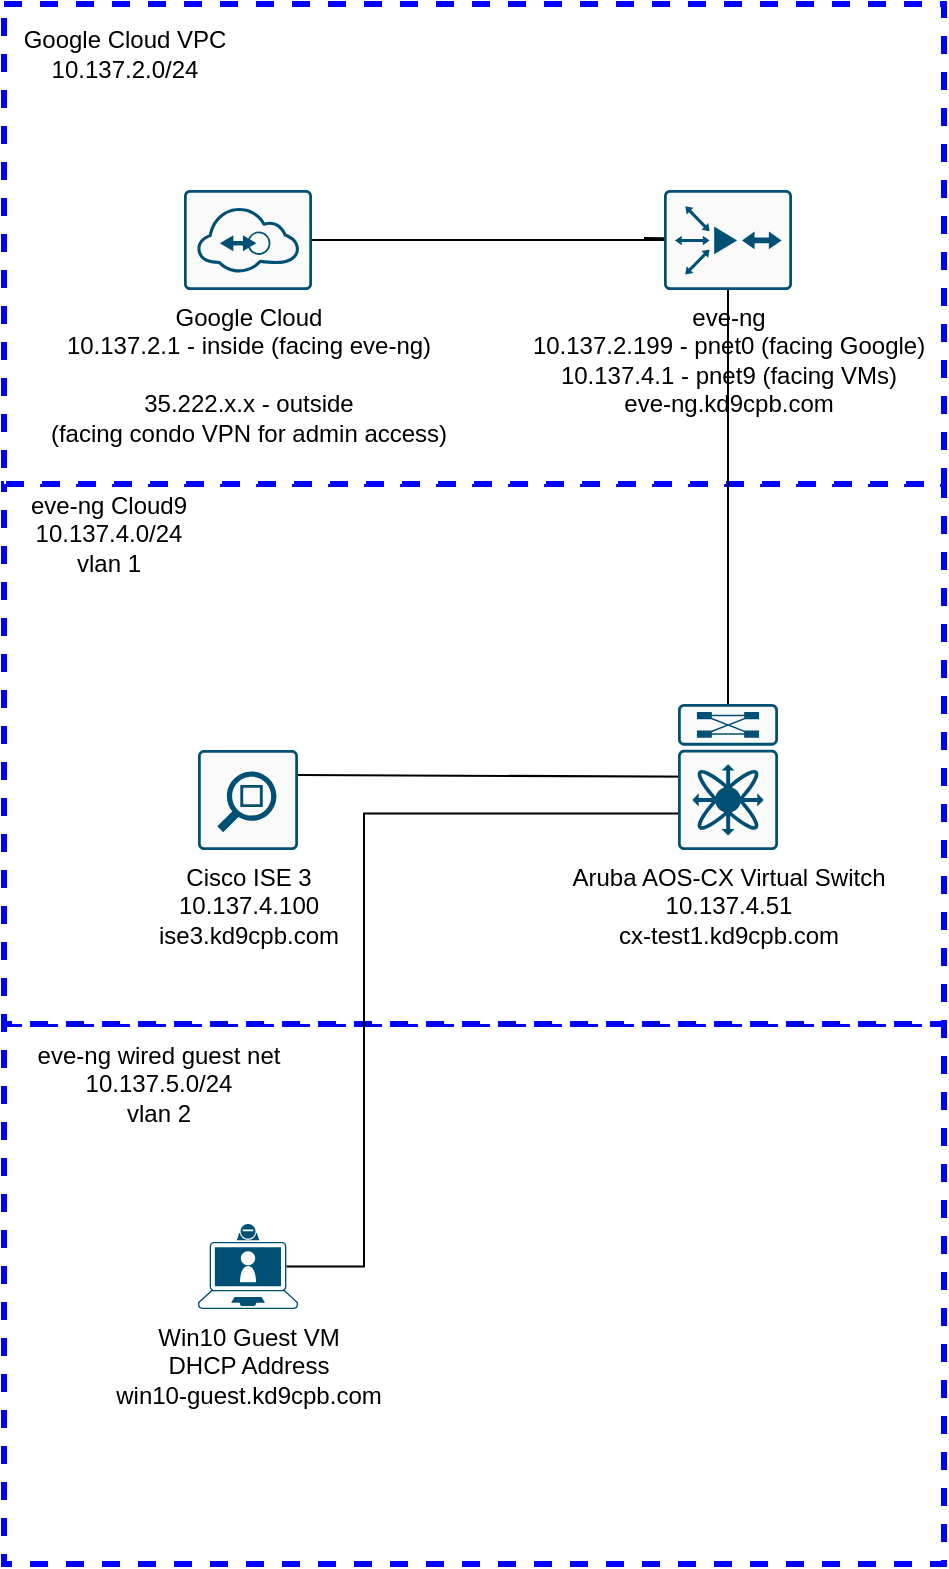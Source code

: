<mxfile version="13.5.1" type="device"><diagram id="G-9wgaGXwwYEEGFCqt93" name="Page-1"><mxGraphModel dx="1936" dy="806" grid="1" gridSize="10" guides="1" tooltips="1" connect="1" arrows="1" fold="1" page="1" pageScale="1" pageWidth="850" pageHeight="1100" math="0" shadow="0"><root><mxCell id="0"/><mxCell id="1" parent="0"/><mxCell id="c57T6dyJtaquudQzgiGz-1" value="" style="whiteSpace=wrap;html=1;dashed=1;strokeWidth=3;strokeColor=#0000FF;" parent="1" vertex="1"><mxGeometry x="-830" y="520" width="470" height="270" as="geometry"/></mxCell><mxCell id="dAIcYf5NtY_s9k75xjPv-13" value="" style="whiteSpace=wrap;html=1;dashed=1;strokeWidth=3;strokeColor=#0000FF;" parent="1" vertex="1"><mxGeometry x="-830" y="250" width="470" height="270" as="geometry"/></mxCell><mxCell id="dAIcYf5NtY_s9k75xjPv-14" value="" style="whiteSpace=wrap;html=1;dashed=1;strokeWidth=3;strokeColor=#0000FF;" parent="1" vertex="1"><mxGeometry x="-830" y="10" width="470" height="240" as="geometry"/></mxCell><mxCell id="dAIcYf5NtY_s9k75xjPv-16" style="rounded=0;orthogonalLoop=1;jettySize=auto;html=1;exitX=1;exitY=0.5;exitDx=0;exitDy=0;exitPerimeter=0;entryX=1;entryY=0.25;entryDx=0;entryDy=0;entryPerimeter=0;endArrow=none;endFill=0;" parent="1" source="dAIcYf5NtY_s9k75xjPv-17" target="dAIcYf5NtY_s9k75xjPv-29" edge="1"><mxGeometry relative="1" as="geometry"><mxPoint x="-701" y="310.5" as="targetPoint"/></mxGeometry></mxCell><mxCell id="dAIcYf5NtY_s9k75xjPv-17" value="Aruba AOS-CX Virtual Switch&lt;br&gt;10.137.4.51&lt;br&gt;cx-test1.kd9cpb.com" style="points=[[0.015,0.015,0],[0.985,0.015,0],[0.985,0.985,0],[0.015,0.985,0],[0.25,0,0],[0.5,0,0],[0.75,0,0],[1,0.25,0],[1,0.5,0],[1,0.75,0],[0.75,1,0],[0.5,1,0],[0.25,1,0],[0,0.75,0],[0,0.5,0],[0,0.25,0]];verticalLabelPosition=bottom;html=1;verticalAlign=top;aspect=fixed;align=center;pointerEvents=1;shape=mxgraph.cisco19.rect;prIcon=nexus_7k;fillColor=#FAFAFA;strokeColor=#005073;" parent="1" vertex="1"><mxGeometry x="-493" y="360" width="50" height="73" as="geometry"/></mxCell><mxCell id="dAIcYf5NtY_s9k75xjPv-18" style="rounded=0;orthogonalLoop=1;jettySize=auto;html=1;exitX=1;exitY=0.5;exitDx=0;exitDy=0;exitPerimeter=0;endArrow=none;endFill=0;" parent="1" source="dAIcYf5NtY_s9k75xjPv-21" edge="1"><mxGeometry relative="1" as="geometry"><mxPoint x="-510" y="127" as="targetPoint"/></mxGeometry></mxCell><mxCell id="dAIcYf5NtY_s9k75xjPv-19" value="Google Cloud&lt;br&gt;10.137.2.1 - inside (facing eve-ng)&lt;br&gt;&lt;br&gt;35.222.x.x - outside &lt;br&gt;(facing condo VPN for admin access)" style="points=[[0.015,0.015,0],[0.985,0.015,0],[0.985,0.985,0],[0.015,0.985,0],[0.25,0,0],[0.5,0,0],[0.75,0,0],[1,0.25,0],[1,0.5,0],[1,0.75,0],[0.75,1,0],[0.5,1,0],[0.25,1,0],[0,0.75,0],[0,0.5,0],[0,0.25,0]];verticalLabelPosition=bottom;html=1;verticalAlign=top;aspect=fixed;align=center;pointerEvents=1;shape=mxgraph.cisco19.rect;prIcon=nexus_1010;fillColor=#FAFAFA;strokeColor=#005073;" parent="1" vertex="1"><mxGeometry x="-740" y="103" width="64" height="50" as="geometry"/></mxCell><mxCell id="dAIcYf5NtY_s9k75xjPv-20" value="Google Cloud VPC&lt;br&gt;10.137.2.0/24" style="text;html=1;align=center;verticalAlign=middle;resizable=0;points=[];autosize=1;" parent="1" vertex="1"><mxGeometry x="-830" y="20" width="120" height="30" as="geometry"/></mxCell><mxCell id="dAIcYf5NtY_s9k75xjPv-21" value="eve-ng&lt;br&gt;10.137.2.199 - pnet0 (facing Google)&lt;br&gt;10.137.4.1 - pnet9 (facing VMs)&lt;br&gt;eve-ng.kd9cpb.com" style="points=[[0.015,0.015,0],[0.985,0.015,0],[0.985,0.985,0],[0.015,0.985,0],[0.25,0,0],[0.5,0,0],[0.75,0,0],[1,0.25,0],[1,0.5,0],[1,0.75,0],[0.75,1,0],[0.5,1,0],[0.25,1,0],[0,0.75,0],[0,0.5,0],[0,0.25,0]];verticalLabelPosition=bottom;html=1;verticalAlign=top;aspect=fixed;align=center;pointerEvents=1;shape=mxgraph.cisco19.rect;prIcon=router_with_firewall2;fillColor=#FAFAFA;strokeColor=#005073;" parent="1" vertex="1"><mxGeometry x="-500" y="103" width="64" height="50" as="geometry"/></mxCell><mxCell id="dAIcYf5NtY_s9k75xjPv-22" style="rounded=0;orthogonalLoop=1;jettySize=auto;html=1;exitX=1;exitY=0.5;exitDx=0;exitDy=0;exitPerimeter=0;endArrow=none;endFill=0;" parent="1" source="dAIcYf5NtY_s9k75xjPv-19" target="dAIcYf5NtY_s9k75xjPv-21" edge="1"><mxGeometry relative="1" as="geometry"><mxPoint x="-676" y="128" as="sourcePoint"/><mxPoint x="-510" y="127" as="targetPoint"/></mxGeometry></mxCell><mxCell id="dAIcYf5NtY_s9k75xjPv-23" style="rounded=0;orthogonalLoop=1;jettySize=auto;html=1;exitX=0.5;exitY=1;exitDx=0;exitDy=0;exitPerimeter=0;endArrow=none;endFill=0;entryX=0.5;entryY=0;entryDx=0;entryDy=0;entryPerimeter=0;" parent="1" source="dAIcYf5NtY_s9k75xjPv-21" target="dAIcYf5NtY_s9k75xjPv-17" edge="1"><mxGeometry relative="1" as="geometry"><mxPoint x="-666" y="138" as="sourcePoint"/><mxPoint x="-490" y="138" as="targetPoint"/></mxGeometry></mxCell><mxCell id="dAIcYf5NtY_s9k75xjPv-24" value="eve-ng Cloud9&lt;br&gt;10.137.4.0/24&lt;br&gt;vlan 1" style="text;html=1;align=center;verticalAlign=middle;resizable=0;points=[];autosize=1;" parent="1" vertex="1"><mxGeometry x="-823" y="250" width="90" height="50" as="geometry"/></mxCell><mxCell id="dAIcYf5NtY_s9k75xjPv-29" value="Cisco ISE 3&lt;br&gt;10.137.4.100&lt;br&gt;ise3.kd9cpb.com" style="points=[[0.015,0.015,0],[0.985,0.015,0],[0.985,0.985,0],[0.015,0.985,0],[0.25,0,0],[0.5,0,0],[0.75,0,0],[1,0.25,0],[1,0.5,0],[1,0.75,0],[0.75,1,0],[0.5,1,0],[0.25,1,0],[0,0.75,0],[0,0.5,0],[0,0.25,0]];verticalLabelPosition=bottom;html=1;verticalAlign=top;aspect=fixed;align=center;pointerEvents=1;shape=mxgraph.cisco19.rect;prIcon=net_mgmt_appliance;fillColor=#FAFAFA;strokeColor=#005073;" parent="1" vertex="1"><mxGeometry x="-733" y="383" width="50" height="50" as="geometry"/></mxCell><mxCell id="42cPFZBKS5GM6cTPhhQC-1" value="Win10 Guest VM&lt;br&gt;DHCP Address&lt;br&gt;win10-guest.kd9cpb.com" style="points=[[0.13,0.225,0],[0.5,0,0],[0.87,0.225,0],[0.885,0.5,0],[0.985,0.99,0],[0.5,1,0],[0.015,0.99,0],[0.115,0.5,0]];verticalLabelPosition=bottom;html=1;verticalAlign=top;aspect=fixed;align=center;pointerEvents=1;shape=mxgraph.cisco19.laptop_video_client;fillColor=#005073;strokeColor=none;" parent="1" vertex="1"><mxGeometry x="-733" y="620" width="50" height="42.5" as="geometry"/></mxCell><mxCell id="42cPFZBKS5GM6cTPhhQC-2" style="rounded=0;orthogonalLoop=1;jettySize=auto;html=1;exitX=0;exitY=0.75;exitDx=0;exitDy=0;exitPerimeter=0;entryX=0.885;entryY=0.5;entryDx=0;entryDy=0;entryPerimeter=0;endArrow=none;endFill=0;edgeStyle=orthogonalEdgeStyle;" parent="1" source="dAIcYf5NtY_s9k75xjPv-17" target="42cPFZBKS5GM6cTPhhQC-1" edge="1"><mxGeometry relative="1" as="geometry"><mxPoint x="-673" y="325.5" as="targetPoint"/><mxPoint x="-433" y="406.5" as="sourcePoint"/><Array as="points"><mxPoint x="-650" y="415"/><mxPoint x="-650" y="641"/></Array></mxGeometry></mxCell><mxCell id="c57T6dyJtaquudQzgiGz-2" value="eve-ng wired guest net&lt;br&gt;10.137.5.0/24&lt;br&gt;vlan 2" style="text;html=1;align=center;verticalAlign=middle;resizable=0;points=[];autosize=1;" parent="1" vertex="1"><mxGeometry x="-823" y="525" width="140" height="50" as="geometry"/></mxCell></root></mxGraphModel></diagram></mxfile>